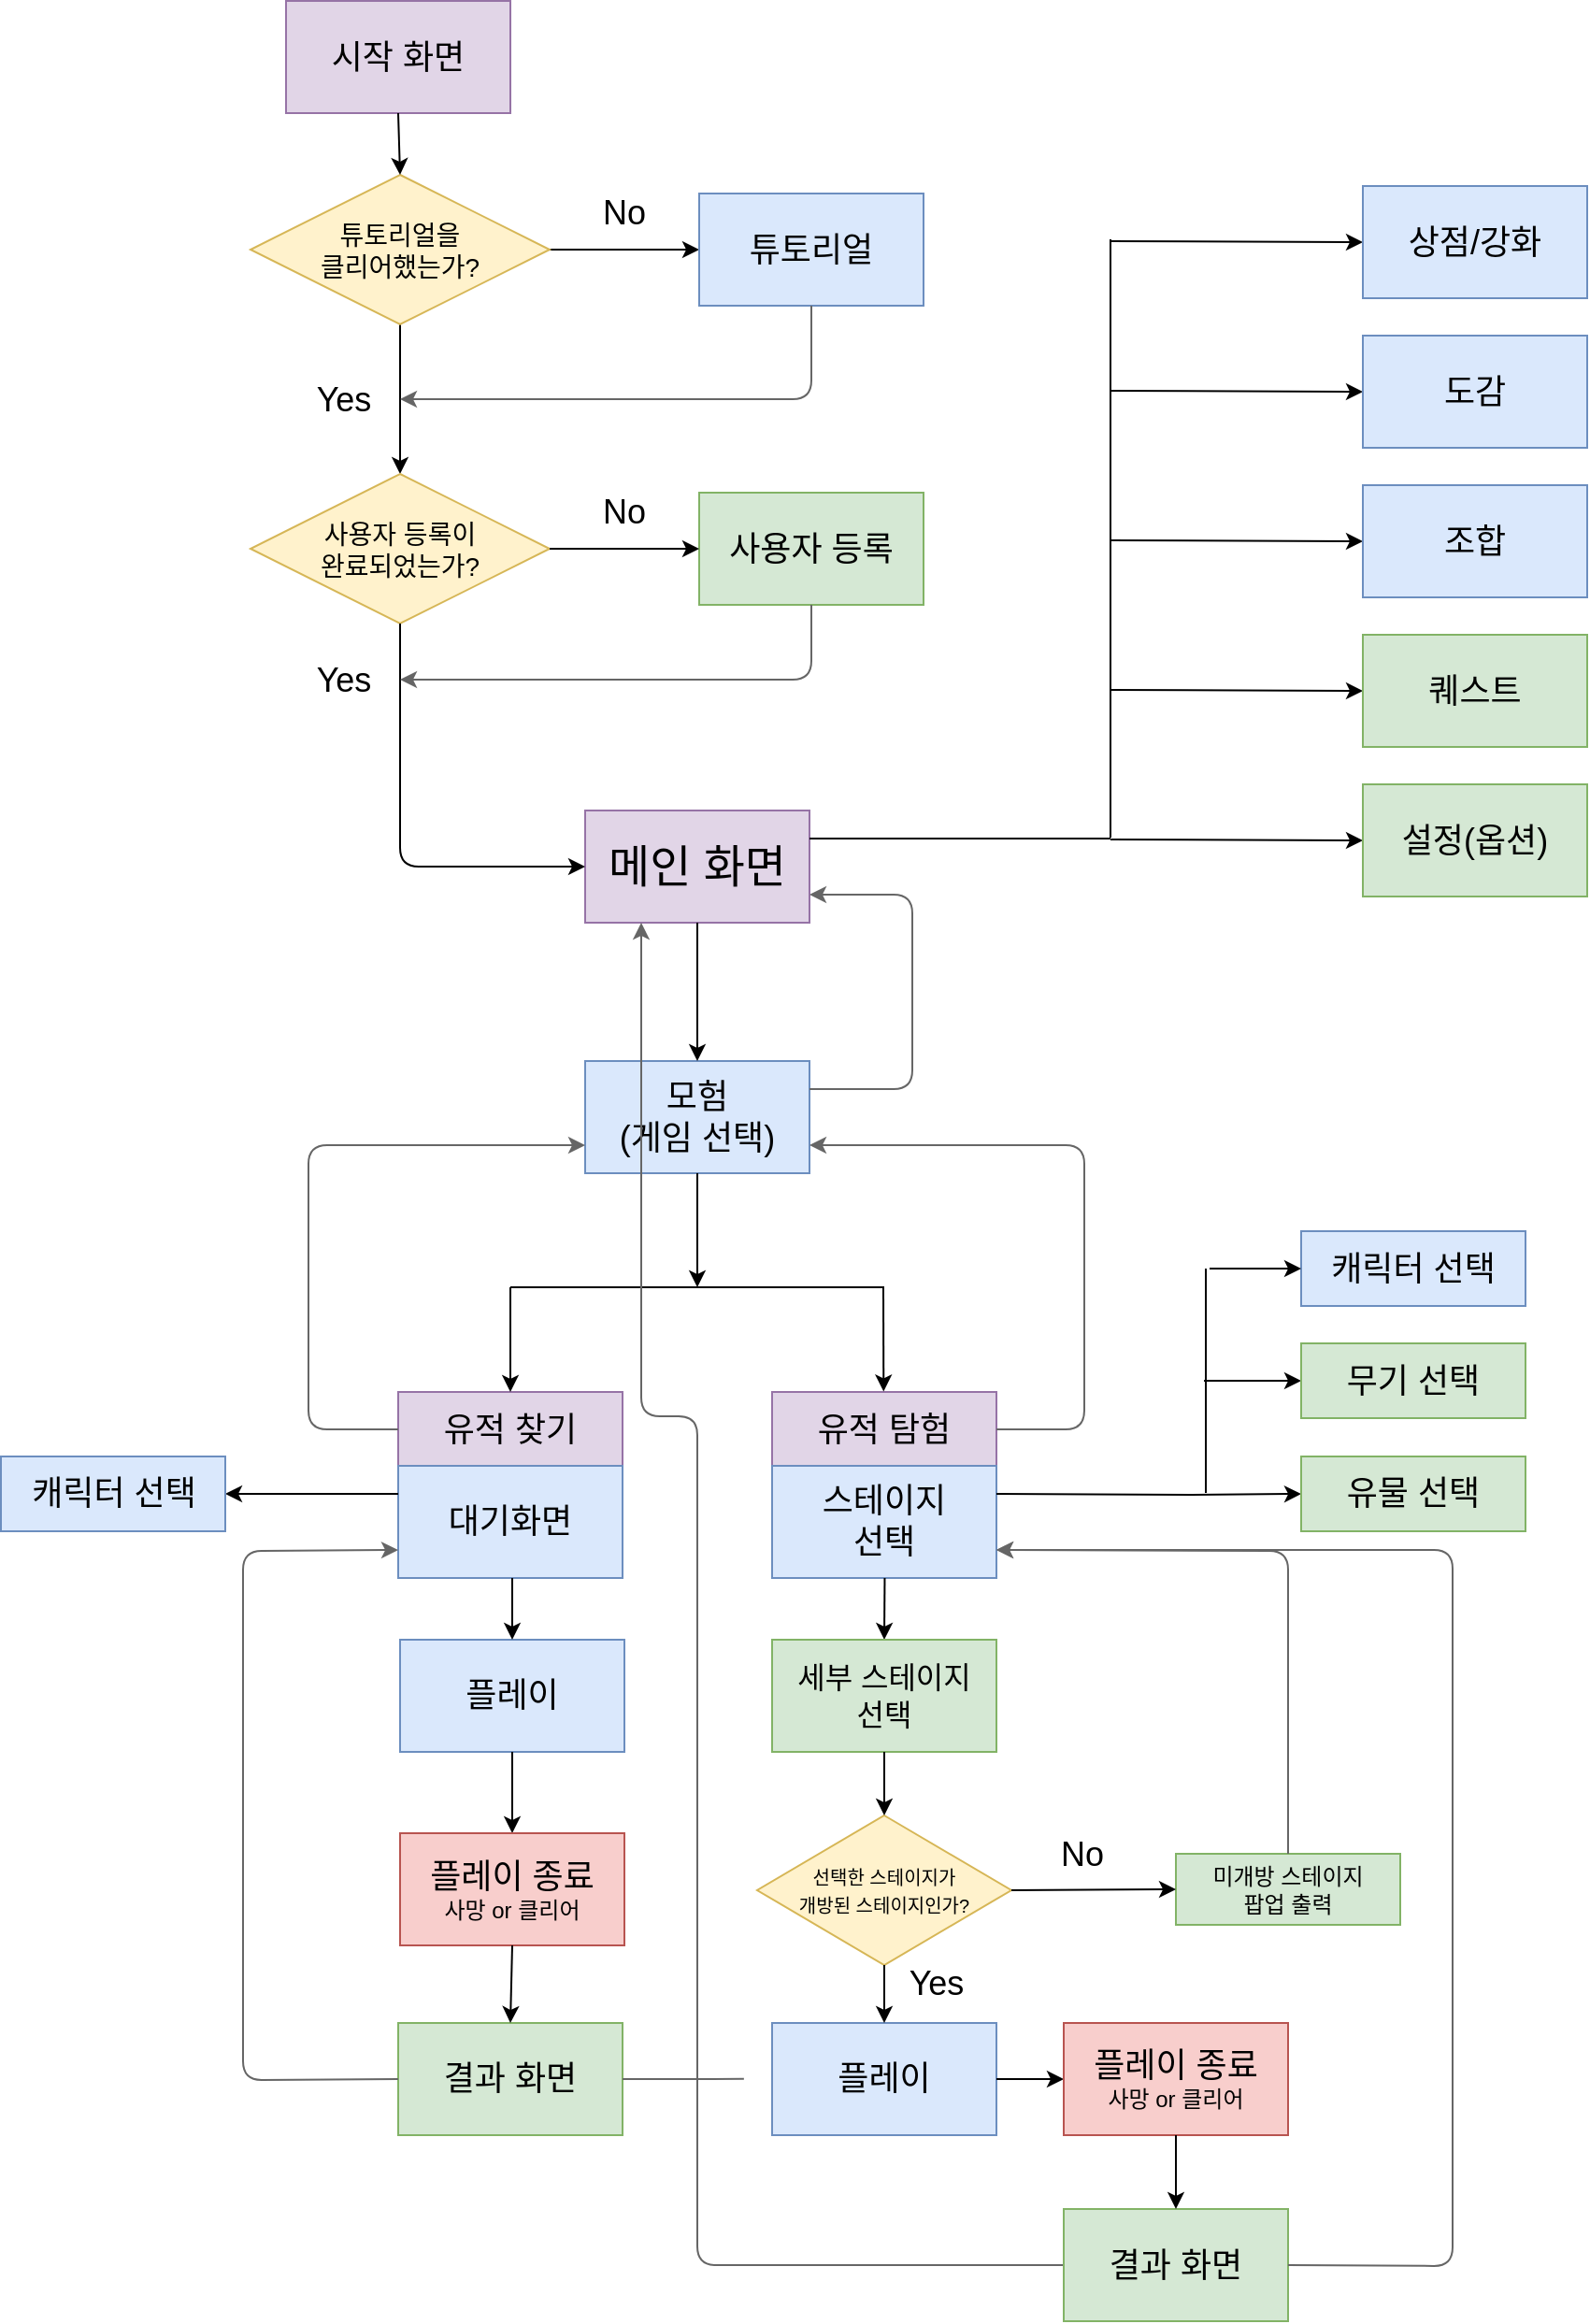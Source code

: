 <mxfile version="10.6.3" type="github"><diagram name="Page-1" id="edf60f1a-56cd-e834-aa8a-f176f3a09ee4"><mxGraphModel dx="803" dy="517" grid="0" gridSize="10" guides="1" tooltips="1" connect="1" arrows="1" fold="1" page="1" pageScale="1" pageWidth="1100" pageHeight="1400" background="#ffffff" math="0" shadow="0"><root><mxCell id="0"/><mxCell id="1" parent="0"/><mxCell id="Gc9QhGea8NeeS_bH-8tl-3" value="&lt;font style=&quot;font-size: 18px&quot;&gt;모험&lt;br&gt;(게임 선택)&lt;br&gt;&lt;/font&gt;" style="rounded=0;whiteSpace=wrap;html=1;fillColor=#dae8fc;strokeColor=#6c8ebf;" vertex="1" parent="1"><mxGeometry x="437" y="646.5" width="120" height="60" as="geometry"/></mxCell><mxCell id="-a4ElGShlZKuBSlE3AAH-1" value="&lt;font style=&quot;font-size: 18px&quot;&gt;시작 화면&lt;/font&gt;" style="rounded=0;whiteSpace=wrap;html=1;fillColor=#e1d5e7;strokeColor=#9673a6;" parent="1" vertex="1"><mxGeometry x="277" y="79.5" width="120" height="60" as="geometry"/></mxCell><mxCell id="-a4ElGShlZKuBSlE3AAH-5" value="" style="edgeStyle=orthogonalEdgeStyle;rounded=0;orthogonalLoop=1;jettySize=auto;html=1;" parent="1" source="-a4ElGShlZKuBSlE3AAH-2" edge="1"><mxGeometry relative="1" as="geometry"><mxPoint x="338" y="332.5" as="targetPoint"/><Array as="points"><mxPoint x="338" y="302.5"/><mxPoint x="338" y="302.5"/></Array></mxGeometry></mxCell><mxCell id="-a4ElGShlZKuBSlE3AAH-7" value="" style="edgeStyle=orthogonalEdgeStyle;rounded=0;orthogonalLoop=1;jettySize=auto;html=1;" parent="1" source="-a4ElGShlZKuBSlE3AAH-2" edge="1"><mxGeometry relative="1" as="geometry"><mxPoint x="498" y="212.5" as="targetPoint"/></mxGeometry></mxCell><mxCell id="-a4ElGShlZKuBSlE3AAH-2" value="&lt;font&gt;&lt;font style=&quot;font-size: 14px&quot;&gt;튜토리얼을&lt;br&gt;클리어했는가?&lt;/font&gt;&lt;br&gt;&lt;/font&gt;" style="rhombus;whiteSpace=wrap;html=1;fillColor=#fff2cc;strokeColor=#d6b656;" parent="1" vertex="1"><mxGeometry x="258" y="172.5" width="160" height="80" as="geometry"/></mxCell><mxCell id="-a4ElGShlZKuBSlE3AAH-3" value="" style="endArrow=classic;html=1;exitX=0.5;exitY=1;exitDx=0;exitDy=0;entryX=0.5;entryY=0;entryDx=0;entryDy=0;" parent="1" source="-a4ElGShlZKuBSlE3AAH-1" target="-a4ElGShlZKuBSlE3AAH-2" edge="1"><mxGeometry width="50" height="50" relative="1" as="geometry"><mxPoint x="258" y="359.5" as="sourcePoint"/><mxPoint x="338" y="199.5" as="targetPoint"/></mxGeometry></mxCell><mxCell id="-a4ElGShlZKuBSlE3AAH-8" value="&lt;font style=&quot;font-size: 18px&quot;&gt;Yes&lt;/font&gt;" style="text;html=1;strokeColor=none;fillColor=none;align=center;verticalAlign=middle;whiteSpace=wrap;rounded=0;" parent="1" vertex="1"><mxGeometry x="288" y="282.5" width="40" height="20" as="geometry"/></mxCell><mxCell id="-a4ElGShlZKuBSlE3AAH-11" value="&lt;font style=&quot;font-size: 18px&quot;&gt;No&lt;/font&gt;" style="text;html=1;strokeColor=none;fillColor=none;align=center;verticalAlign=middle;whiteSpace=wrap;rounded=0;" parent="1" vertex="1"><mxGeometry x="438" y="182.5" width="40" height="20" as="geometry"/></mxCell><mxCell id="-a4ElGShlZKuBSlE3AAH-12" value="&lt;font style=&quot;font-size: 18px&quot;&gt;튜토리얼&lt;/font&gt;" style="rounded=0;whiteSpace=wrap;html=1;fillColor=#dae8fc;strokeColor=#6c8ebf;" parent="1" vertex="1"><mxGeometry x="498" y="182.5" width="120" height="60" as="geometry"/></mxCell><mxCell id="-a4ElGShlZKuBSlE3AAH-13" value="&lt;font style=&quot;font-size: 18px&quot;&gt;사용자 등록&lt;/font&gt;" style="rounded=0;whiteSpace=wrap;html=1;fillColor=#d5e8d4;strokeColor=#82b366;" parent="1" vertex="1"><mxGeometry x="498" y="342.5" width="120" height="60" as="geometry"/></mxCell><mxCell id="-a4ElGShlZKuBSlE3AAH-15" value="" style="endArrow=classic;html=1;exitX=0.5;exitY=1;exitDx=0;exitDy=0;fillColor=#f5f5f5;strokeColor=#666666;" parent="1" source="-a4ElGShlZKuBSlE3AAH-12" edge="1"><mxGeometry width="50" height="50" relative="1" as="geometry"><mxPoint x="258" y="462.5" as="sourcePoint"/><mxPoint x="338" y="292.5" as="targetPoint"/><Array as="points"><mxPoint x="558" y="292.5"/></Array></mxGeometry></mxCell><mxCell id="-a4ElGShlZKuBSlE3AAH-16" value="&lt;font&gt;&lt;font style=&quot;font-size: 14px&quot;&gt;사용자 등록이&lt;br&gt;완료되었는가?&lt;/font&gt;&lt;br&gt;&lt;/font&gt;" style="rhombus;whiteSpace=wrap;html=1;fillColor=#fff2cc;strokeColor=#d6b656;" parent="1" vertex="1"><mxGeometry x="258" y="332.5" width="160" height="80" as="geometry"/></mxCell><mxCell id="-a4ElGShlZKuBSlE3AAH-18" value="&lt;font style=&quot;font-size: 24px&quot;&gt;메인 화면&lt;/font&gt;" style="rounded=0;whiteSpace=wrap;html=1;fillColor=#e1d5e7;strokeColor=#9673a6;" parent="1" vertex="1"><mxGeometry x="437" y="512.5" width="120" height="60" as="geometry"/></mxCell><mxCell id="-a4ElGShlZKuBSlE3AAH-19" value="" style="endArrow=classic;html=1;entryX=0;entryY=0.5;entryDx=0;entryDy=0;exitX=0.5;exitY=1;exitDx=0;exitDy=0;" parent="1" source="-a4ElGShlZKuBSlE3AAH-16" target="-a4ElGShlZKuBSlE3AAH-18" edge="1"><mxGeometry width="50" height="50" relative="1" as="geometry"><mxPoint x="258" y="612.5" as="sourcePoint"/><mxPoint x="308" y="562.5" as="targetPoint"/><Array as="points"><mxPoint x="338" y="542.5"/></Array></mxGeometry></mxCell><mxCell id="-a4ElGShlZKuBSlE3AAH-20" value="" style="edgeStyle=orthogonalEdgeStyle;rounded=0;orthogonalLoop=1;jettySize=auto;html=1;" parent="1" edge="1"><mxGeometry relative="1" as="geometry"><mxPoint x="418" y="372.5" as="sourcePoint"/><mxPoint x="498" y="372.5" as="targetPoint"/></mxGeometry></mxCell><mxCell id="-a4ElGShlZKuBSlE3AAH-21" value="&lt;font style=&quot;font-size: 18px&quot;&gt;Yes&lt;/font&gt;" style="text;html=1;strokeColor=none;fillColor=none;align=center;verticalAlign=middle;whiteSpace=wrap;rounded=0;" parent="1" vertex="1"><mxGeometry x="288" y="432.5" width="40" height="20" as="geometry"/></mxCell><mxCell id="-a4ElGShlZKuBSlE3AAH-22" value="&lt;font style=&quot;font-size: 18px&quot;&gt;No&lt;/font&gt;" style="text;html=1;strokeColor=none;fillColor=none;align=center;verticalAlign=middle;whiteSpace=wrap;rounded=0;" parent="1" vertex="1"><mxGeometry x="438" y="342.5" width="40" height="20" as="geometry"/></mxCell><mxCell id="-a4ElGShlZKuBSlE3AAH-24" value="" style="endArrow=classic;html=1;exitX=0.5;exitY=1;exitDx=0;exitDy=0;fillColor=#f5f5f5;strokeColor=#666666;" parent="1" source="-a4ElGShlZKuBSlE3AAH-13" edge="1"><mxGeometry width="50" height="50" relative="1" as="geometry"><mxPoint x="568" y="407.5" as="sourcePoint"/><mxPoint x="338" y="442.5" as="targetPoint"/><Array as="points"><mxPoint x="558" y="442.5"/></Array></mxGeometry></mxCell><mxCell id="-a4ElGShlZKuBSlE3AAH-25" value="" style="endArrow=none;html=1;" parent="1" edge="1"><mxGeometry width="50" height="50" relative="1" as="geometry"><mxPoint x="718" y="527.5" as="sourcePoint"/><mxPoint x="557" y="527.5" as="targetPoint"/></mxGeometry></mxCell><mxCell id="-a4ElGShlZKuBSlE3AAH-26" value="" style="endArrow=none;html=1;" parent="1" edge="1"><mxGeometry width="50" height="50" relative="1" as="geometry"><mxPoint x="718" y="527" as="sourcePoint"/><mxPoint x="718" y="207" as="targetPoint"/></mxGeometry></mxCell><mxCell id="-a4ElGShlZKuBSlE3AAH-27" value="" style="endArrow=classic;html=1;entryX=0;entryY=0.5;entryDx=0;entryDy=0;" parent="1" target="-a4ElGShlZKuBSlE3AAH-28" edge="1"><mxGeometry width="50" height="50" relative="1" as="geometry"><mxPoint x="718" y="208" as="sourcePoint"/><mxPoint x="768" y="168" as="targetPoint"/></mxGeometry></mxCell><mxCell id="-a4ElGShlZKuBSlE3AAH-28" value="&lt;font style=&quot;font-size: 18px&quot;&gt;상점/강화&lt;/font&gt;" style="rounded=0;whiteSpace=wrap;html=1;fillColor=#dae8fc;strokeColor=#6c8ebf;" parent="1" vertex="1"><mxGeometry x="853.0" y="178.5" width="120" height="60" as="geometry"/></mxCell><mxCell id="-a4ElGShlZKuBSlE3AAH-33" value="" style="endArrow=classic;html=1;entryX=0;entryY=0.5;entryDx=0;entryDy=0;" parent="1" target="-a4ElGShlZKuBSlE3AAH-34" edge="1"><mxGeometry width="50" height="50" relative="1" as="geometry"><mxPoint x="718.0" y="288" as="sourcePoint"/><mxPoint x="768" y="248" as="targetPoint"/></mxGeometry></mxCell><mxCell id="-a4ElGShlZKuBSlE3AAH-34" value="&lt;font style=&quot;font-size: 18px&quot;&gt;도감&lt;/font&gt;" style="rounded=0;whiteSpace=wrap;html=1;fillColor=#dae8fc;strokeColor=#6c8ebf;" parent="1" vertex="1"><mxGeometry x="853.0" y="258.5" width="120" height="60" as="geometry"/></mxCell><mxCell id="-a4ElGShlZKuBSlE3AAH-35" value="" style="endArrow=classic;html=1;entryX=0;entryY=0.5;entryDx=0;entryDy=0;" parent="1" target="-a4ElGShlZKuBSlE3AAH-36" edge="1"><mxGeometry width="50" height="50" relative="1" as="geometry"><mxPoint x="718.0" y="368" as="sourcePoint"/><mxPoint x="768" y="328" as="targetPoint"/></mxGeometry></mxCell><mxCell id="-a4ElGShlZKuBSlE3AAH-36" value="&lt;font style=&quot;font-size: 18px&quot;&gt;조합&lt;/font&gt;" style="rounded=0;whiteSpace=wrap;html=1;fillColor=#dae8fc;strokeColor=#6c8ebf;" parent="1" vertex="1"><mxGeometry x="853.0" y="338.5" width="120" height="60" as="geometry"/></mxCell><mxCell id="-a4ElGShlZKuBSlE3AAH-39" value="" style="endArrow=classic;html=1;entryX=0;entryY=0.5;entryDx=0;entryDy=0;" parent="1" target="-a4ElGShlZKuBSlE3AAH-40" edge="1"><mxGeometry width="50" height="50" relative="1" as="geometry"><mxPoint x="718.0" y="448" as="sourcePoint"/><mxPoint x="768" y="408" as="targetPoint"/></mxGeometry></mxCell><mxCell id="-a4ElGShlZKuBSlE3AAH-40" value="&lt;font style=&quot;font-size: 18px&quot;&gt;퀘스트&lt;/font&gt;" style="rounded=0;whiteSpace=wrap;html=1;fillColor=#d5e8d4;strokeColor=#82b366;" parent="1" vertex="1"><mxGeometry x="853.0" y="418.5" width="120" height="60" as="geometry"/></mxCell><mxCell id="-a4ElGShlZKuBSlE3AAH-43" value="" style="endArrow=classic;html=1;entryX=0;entryY=0.5;entryDx=0;entryDy=0;" parent="1" target="-a4ElGShlZKuBSlE3AAH-44" edge="1"><mxGeometry width="50" height="50" relative="1" as="geometry"><mxPoint x="718.0" y="528" as="sourcePoint"/><mxPoint x="768" y="488" as="targetPoint"/></mxGeometry></mxCell><mxCell id="-a4ElGShlZKuBSlE3AAH-44" value="&lt;font style=&quot;font-size: 18px&quot;&gt;설정(옵션)&lt;/font&gt;" style="rounded=0;whiteSpace=wrap;html=1;fillColor=#d5e8d4;strokeColor=#82b366;" parent="1" vertex="1"><mxGeometry x="853.0" y="498.5" width="120" height="60" as="geometry"/></mxCell><mxCell id="-a4ElGShlZKuBSlE3AAH-46" value="" style="endArrow=none;html=1;" parent="1" edge="1"><mxGeometry width="50" height="50" relative="1" as="geometry"><mxPoint x="397" y="767.5" as="sourcePoint"/><mxPoint x="597" y="767.5" as="targetPoint"/></mxGeometry></mxCell><mxCell id="-a4ElGShlZKuBSlE3AAH-49" value="&lt;font style=&quot;font-size: 18px&quot;&gt;유적 찾기&lt;/font&gt;" style="rounded=0;whiteSpace=wrap;html=1;fillColor=#e1d5e7;strokeColor=#9673a6;" parent="1" vertex="1"><mxGeometry x="337" y="823.5" width="120" height="40" as="geometry"/></mxCell><mxCell id="-a4ElGShlZKuBSlE3AAH-50" value="&lt;font style=&quot;font-size: 18px&quot;&gt;유적 탐험&lt;/font&gt;" style="rounded=0;whiteSpace=wrap;html=1;fillColor=#e1d5e7;strokeColor=#9673a6;" parent="1" vertex="1"><mxGeometry x="537" y="823.5" width="120" height="40" as="geometry"/></mxCell><mxCell id="-a4ElGShlZKuBSlE3AAH-51" value="&lt;font style=&quot;font-size: 18px&quot;&gt;스테이지&lt;br&gt;선택&lt;/font&gt;&lt;br&gt;" style="rounded=0;whiteSpace=wrap;html=1;fillColor=#dae8fc;strokeColor=#6c8ebf;" parent="1" vertex="1"><mxGeometry x="537" y="863" width="120" height="60" as="geometry"/></mxCell><mxCell id="-a4ElGShlZKuBSlE3AAH-52" value="" style="endArrow=classic;html=1;entryX=0.5;entryY=0;entryDx=0;entryDy=0;" parent="1" target="-a4ElGShlZKuBSlE3AAH-49" edge="1"><mxGeometry width="50" height="50" relative="1" as="geometry"><mxPoint x="397" y="767.5" as="sourcePoint"/><mxPoint x="308" y="984.5" as="targetPoint"/><Array as="points"><mxPoint x="397" y="767.5"/></Array></mxGeometry></mxCell><mxCell id="-a4ElGShlZKuBSlE3AAH-53" value="" style="endArrow=classic;html=1;entryX=0.5;entryY=0;entryDx=0;entryDy=0;" parent="1" edge="1"><mxGeometry width="50" height="50" relative="1" as="geometry"><mxPoint x="596.5" y="767.5" as="sourcePoint"/><mxPoint x="596.643" y="823.214" as="targetPoint"/><Array as="points"><mxPoint x="596.5" y="767.5"/></Array></mxGeometry></mxCell><mxCell id="-a4ElGShlZKuBSlE3AAH-55" value="&lt;font style=&quot;font-size: 18px&quot;&gt;대기화면&lt;/font&gt;" style="rounded=0;whiteSpace=wrap;html=1;fillColor=#dae8fc;strokeColor=#6c8ebf;" parent="1" vertex="1"><mxGeometry x="337" y="863" width="120" height="60" as="geometry"/></mxCell><mxCell id="-a4ElGShlZKuBSlE3AAH-59" value="&lt;font style=&quot;font-size: 18px&quot;&gt;플레이&lt;br&gt;&lt;/font&gt;" style="rounded=0;whiteSpace=wrap;html=1;fillColor=#dae8fc;strokeColor=#6c8ebf;" parent="1" vertex="1"><mxGeometry x="338" y="956" width="120" height="60" as="geometry"/></mxCell><mxCell id="-a4ElGShlZKuBSlE3AAH-60" value="" style="endArrow=classic;html=1;entryX=0.5;entryY=0;entryDx=0;entryDy=0;" parent="1" target="-a4ElGShlZKuBSlE3AAH-59" edge="1"><mxGeometry width="50" height="50" relative="1" as="geometry"><mxPoint x="398" y="923" as="sourcePoint"/><mxPoint x="309" y="1140" as="targetPoint"/><Array as="points"><mxPoint x="398" y="923"/></Array></mxGeometry></mxCell><mxCell id="-a4ElGShlZKuBSlE3AAH-62" value="&lt;span style=&quot;font-size: 18px&quot;&gt;플레이&lt;/span&gt;&lt;br&gt;" style="rounded=0;whiteSpace=wrap;html=1;fillColor=#dae8fc;strokeColor=#6c8ebf;" parent="1" vertex="1"><mxGeometry x="537" y="1161" width="120" height="60" as="geometry"/></mxCell><mxCell id="-a4ElGShlZKuBSlE3AAH-63" value="" style="endArrow=classic;html=1;exitX=0.5;exitY=1;exitDx=0;exitDy=0;entryX=0.5;entryY=0;entryDx=0;entryDy=0;" parent="1" target="Gc9QhGea8NeeS_bH-8tl-43" edge="1"><mxGeometry width="50" height="50" relative="1" as="geometry"><mxPoint x="597.235" y="923.029" as="sourcePoint"/><mxPoint x="633" y="943.5" as="targetPoint"/></mxGeometry></mxCell><mxCell id="-a4ElGShlZKuBSlE3AAH-65" value="" style="endArrow=classic;html=1;exitX=1;exitY=0.5;exitDx=0;exitDy=0;entryX=0;entryY=0.5;entryDx=0;entryDy=0;" parent="1" source="-a4ElGShlZKuBSlE3AAH-62" target="Gc9QhGea8NeeS_bH-8tl-51" edge="1"><mxGeometry width="50" height="50" relative="1" as="geometry"><mxPoint x="631" y="1249.5" as="sourcePoint"/><mxPoint x="597" y="1265.5" as="targetPoint"/></mxGeometry></mxCell><mxCell id="-a4ElGShlZKuBSlE3AAH-68" value="" style="endArrow=classic;html=1;exitX=0.5;exitY=1;exitDx=0;exitDy=0;entryX=0.5;entryY=0;entryDx=0;entryDy=0;" parent="1" target="Gc9QhGea8NeeS_bH-8tl-46" edge="1"><mxGeometry width="50" height="50" relative="1" as="geometry"><mxPoint x="398" y="1016" as="sourcePoint"/><mxPoint x="398" y="1051.5" as="targetPoint"/></mxGeometry></mxCell><mxCell id="-a4ElGShlZKuBSlE3AAH-75" value="" style="endArrow=classic;html=1;entryX=0.25;entryY=1;entryDx=0;entryDy=0;fillColor=#f5f5f5;strokeColor=#666666;exitX=0;exitY=0.5;exitDx=0;exitDy=0;" parent="1" target="-a4ElGShlZKuBSlE3AAH-18" edge="1" source="Gc9QhGea8NeeS_bH-8tl-52"><mxGeometry width="50" height="50" relative="1" as="geometry"><mxPoint x="497" y="1140.5" as="sourcePoint"/><mxPoint x="467" y="590.5" as="targetPoint"/><Array as="points"><mxPoint x="497" y="1290.5"/><mxPoint x="497" y="836.5"/><mxPoint x="467" y="836.5"/></Array></mxGeometry></mxCell><mxCell id="Gc9QhGea8NeeS_bH-8tl-4" value="" style="endArrow=classic;html=1;exitX=0.5;exitY=1;exitDx=0;exitDy=0;entryX=0.5;entryY=0;entryDx=0;entryDy=0;" edge="1" parent="1" source="-a4ElGShlZKuBSlE3AAH-18" target="Gc9QhGea8NeeS_bH-8tl-3"><mxGeometry width="50" height="50" relative="1" as="geometry"><mxPoint x="661" y="912" as="sourcePoint"/><mxPoint x="711" y="862" as="targetPoint"/></mxGeometry></mxCell><mxCell id="Gc9QhGea8NeeS_bH-8tl-5" value="" style="endArrow=classic;html=1;exitX=0.5;exitY=1;exitDx=0;exitDy=0;" edge="1" parent="1" source="Gc9QhGea8NeeS_bH-8tl-3"><mxGeometry width="50" height="50" relative="1" as="geometry"><mxPoint x="512" y="713.5" as="sourcePoint"/><mxPoint x="497" y="767.5" as="targetPoint"/></mxGeometry></mxCell><mxCell id="Gc9QhGea8NeeS_bH-8tl-6" value="" style="endArrow=classic;html=1;entryX=1;entryY=0.75;entryDx=0;entryDy=0;exitX=1;exitY=0.25;exitDx=0;exitDy=0;fillColor=#f5f5f5;strokeColor=#666666;" edge="1" parent="1" source="Gc9QhGea8NeeS_bH-8tl-3" target="-a4ElGShlZKuBSlE3AAH-18"><mxGeometry width="50" height="50" relative="1" as="geometry"><mxPoint x="612" y="632.5" as="sourcePoint"/><mxPoint x="572" y="560.5" as="targetPoint"/><Array as="points"><mxPoint x="612" y="661.5"/><mxPoint x="612" y="557.5"/></Array></mxGeometry></mxCell><mxCell id="Gc9QhGea8NeeS_bH-8tl-7" value="" style="endArrow=classic;html=1;entryX=1;entryY=0.75;entryDx=0;entryDy=0;exitX=1;exitY=0.5;exitDx=0;exitDy=0;fillColor=#f5f5f5;strokeColor=#666666;" edge="1" parent="1" source="-a4ElGShlZKuBSlE3AAH-50" target="Gc9QhGea8NeeS_bH-8tl-3"><mxGeometry width="50" height="50" relative="1" as="geometry"><mxPoint x="694" y="865.5" as="sourcePoint"/><mxPoint x="657" y="748.672" as="targetPoint"/><Array as="points"><mxPoint x="704" y="843.5"/><mxPoint x="704" y="691.5"/></Array></mxGeometry></mxCell><mxCell id="Gc9QhGea8NeeS_bH-8tl-8" value="" style="endArrow=classic;html=1;entryX=0;entryY=0.75;entryDx=0;entryDy=0;exitX=0;exitY=0.5;exitDx=0;exitDy=0;fillColor=#f5f5f5;strokeColor=#666666;" edge="1" parent="1" source="-a4ElGShlZKuBSlE3AAH-49" target="Gc9QhGea8NeeS_bH-8tl-3"><mxGeometry width="50" height="50" relative="1" as="geometry"><mxPoint x="667" y="862.845" as="sourcePoint"/><mxPoint x="567" y="701.466" as="targetPoint"/><Array as="points"><mxPoint x="289" y="843.5"/><mxPoint x="289" y="691.5"/></Array></mxGeometry></mxCell><mxCell id="Gc9QhGea8NeeS_bH-8tl-12" value="" style="endArrow=classic;html=1;exitX=0;exitY=0.25;exitDx=0;exitDy=0;entryX=1;entryY=0.5;entryDx=0;entryDy=0;" edge="1" parent="1" source="-a4ElGShlZKuBSlE3AAH-55" target="Gc9QhGea8NeeS_bH-8tl-13"><mxGeometry width="50" height="50" relative="1" as="geometry"><mxPoint x="377.103" y="831.19" as="sourcePoint"/><mxPoint x="245" y="887.5" as="targetPoint"/></mxGeometry></mxCell><mxCell id="Gc9QhGea8NeeS_bH-8tl-13" value="&lt;font style=&quot;font-size: 18px&quot;&gt;캐릭터 선택&lt;/font&gt;" style="rounded=0;whiteSpace=wrap;html=1;fillColor=#dae8fc;strokeColor=#6c8ebf;" vertex="1" parent="1"><mxGeometry x="124.5" y="858" width="120" height="40" as="geometry"/></mxCell><mxCell id="Gc9QhGea8NeeS_bH-8tl-19" value="" style="endArrow=classic;html=1;entryX=0;entryY=0.5;entryDx=0;entryDy=0;" edge="1" parent="1" target="Gc9QhGea8NeeS_bH-8tl-28"><mxGeometry width="50" height="50" relative="1" as="geometry"><mxPoint x="762" y="878.5" as="sourcePoint"/><mxPoint x="805" y="889.5" as="targetPoint"/></mxGeometry></mxCell><mxCell id="Gc9QhGea8NeeS_bH-8tl-20" value="" style="endArrow=none;html=1;exitX=1;exitY=0.25;exitDx=0;exitDy=0;" edge="1" parent="1" source="-a4ElGShlZKuBSlE3AAH-51"><mxGeometry width="50" height="50" relative="1" as="geometry"><mxPoint x="694" y="918.5" as="sourcePoint"/><mxPoint x="763" y="878.5" as="targetPoint"/></mxGeometry></mxCell><mxCell id="Gc9QhGea8NeeS_bH-8tl-23" value="&lt;font style=&quot;font-size: 18px&quot;&gt;캐릭터 선택&lt;/font&gt;" style="rounded=0;whiteSpace=wrap;html=1;fillColor=#dae8fc;strokeColor=#6c8ebf;" vertex="1" parent="1"><mxGeometry x="820" y="737.5" width="120" height="40" as="geometry"/></mxCell><mxCell id="Gc9QhGea8NeeS_bH-8tl-28" value="&lt;font style=&quot;font-size: 18px&quot;&gt;유물 선택&lt;br&gt;&lt;/font&gt;" style="rounded=0;whiteSpace=wrap;html=1;fillColor=#d5e8d4;strokeColor=#82b366;" vertex="1" parent="1"><mxGeometry x="820" y="858" width="120" height="40" as="geometry"/></mxCell><mxCell id="Gc9QhGea8NeeS_bH-8tl-31" value="" style="endArrow=none;html=1;" edge="1" parent="1"><mxGeometry width="50" height="50" relative="1" as="geometry"><mxPoint x="769" y="877.5" as="sourcePoint"/><mxPoint x="769" y="757.5" as="targetPoint"/></mxGeometry></mxCell><mxCell id="Gc9QhGea8NeeS_bH-8tl-32" value="" style="endArrow=classic;html=1;entryX=0;entryY=0.5;entryDx=0;entryDy=0;" edge="1" parent="1" target="Gc9QhGea8NeeS_bH-8tl-33"><mxGeometry width="50" height="50" relative="1" as="geometry"><mxPoint x="768" y="817.5" as="sourcePoint"/><mxPoint x="805" y="827.5" as="targetPoint"/></mxGeometry></mxCell><mxCell id="Gc9QhGea8NeeS_bH-8tl-33" value="&lt;font style=&quot;font-size: 18px&quot;&gt;무기 선택&lt;br&gt;&lt;/font&gt;" style="rounded=0;whiteSpace=wrap;html=1;fillColor=#d5e8d4;strokeColor=#82b366;" vertex="1" parent="1"><mxGeometry x="820" y="797.5" width="120" height="40" as="geometry"/></mxCell><mxCell id="Gc9QhGea8NeeS_bH-8tl-34" value="" style="endArrow=classic;html=1;entryX=0;entryY=0.5;entryDx=0;entryDy=0;" edge="1" parent="1" target="Gc9QhGea8NeeS_bH-8tl-23"><mxGeometry width="50" height="50" relative="1" as="geometry"><mxPoint x="771" y="757.5" as="sourcePoint"/><mxPoint x="830.143" y="827.643" as="targetPoint"/></mxGeometry></mxCell><mxCell id="Gc9QhGea8NeeS_bH-8tl-35" value="&lt;font style=&quot;font-size: 10px&quot;&gt;선택한 스테이지가&lt;br&gt;개방된 스테이지인가?&lt;/font&gt;&lt;br&gt;" style="rhombus;whiteSpace=wrap;html=1;fillColor=#fff2cc;strokeColor=#d6b656;" vertex="1" parent="1"><mxGeometry x="529" y="1050" width="136" height="80" as="geometry"/></mxCell><mxCell id="Gc9QhGea8NeeS_bH-8tl-36" value="" style="endArrow=classic;html=1;exitX=0.5;exitY=1;exitDx=0;exitDy=0;entryX=0.5;entryY=0;entryDx=0;entryDy=0;" edge="1" parent="1" source="Gc9QhGea8NeeS_bH-8tl-35" target="-a4ElGShlZKuBSlE3AAH-62"><mxGeometry width="50" height="50" relative="1" as="geometry"><mxPoint x="597" y="1149.5" as="sourcePoint"/><mxPoint x="793" y="1107.5" as="targetPoint"/></mxGeometry></mxCell><mxCell id="Gc9QhGea8NeeS_bH-8tl-40" value="&lt;font style=&quot;font-size: 12px&quot;&gt;미개방 스테이지&lt;br&gt;팝업 출력&lt;/font&gt;&lt;br&gt;" style="rounded=0;whiteSpace=wrap;html=1;fillColor=#d5e8d4;strokeColor=#82b366;" vertex="1" parent="1"><mxGeometry x="753" y="1070.5" width="120" height="38" as="geometry"/></mxCell><mxCell id="Gc9QhGea8NeeS_bH-8tl-41" value="" style="endArrow=classic;html=1;exitX=1;exitY=0.5;exitDx=0;exitDy=0;entryX=0;entryY=0.5;entryDx=0;entryDy=0;" edge="1" parent="1" source="Gc9QhGea8NeeS_bH-8tl-35" target="Gc9QhGea8NeeS_bH-8tl-40"><mxGeometry width="50" height="50" relative="1" as="geometry"><mxPoint x="673" y="1026.5" as="sourcePoint"/><mxPoint x="723" y="976.5" as="targetPoint"/></mxGeometry></mxCell><mxCell id="Gc9QhGea8NeeS_bH-8tl-42" value="" style="endArrow=classic;html=1;exitX=0.5;exitY=0;exitDx=0;exitDy=0;entryX=1;entryY=0.75;entryDx=0;entryDy=0;fillColor=#f5f5f5;strokeColor=#666666;" edge="1" parent="1" source="Gc9QhGea8NeeS_bH-8tl-40" target="-a4ElGShlZKuBSlE3AAH-51"><mxGeometry width="50" height="50" relative="1" as="geometry"><mxPoint x="675" y="999.5" as="sourcePoint"/><mxPoint x="763" y="999.5" as="targetPoint"/><Array as="points"><mxPoint x="813" y="908.5"/></Array></mxGeometry></mxCell><mxCell id="Gc9QhGea8NeeS_bH-8tl-43" value="&lt;font style=&quot;font-size: 16px&quot;&gt;세부 스테이지&lt;br&gt;선택&lt;/font&gt;&lt;br&gt;" style="rounded=0;whiteSpace=wrap;html=1;fillColor=#d5e8d4;strokeColor=#82b366;" vertex="1" parent="1"><mxGeometry x="537" y="956" width="120" height="60" as="geometry"/></mxCell><mxCell id="Gc9QhGea8NeeS_bH-8tl-44" value="" style="endArrow=classic;html=1;exitX=0.5;exitY=1;exitDx=0;exitDy=0;entryX=0.5;entryY=0;entryDx=0;entryDy=0;" edge="1" parent="1" source="Gc9QhGea8NeeS_bH-8tl-43" target="Gc9QhGea8NeeS_bH-8tl-35"><mxGeometry width="50" height="50" relative="1" as="geometry"><mxPoint x="124" y="1452.5" as="sourcePoint"/><mxPoint x="174" y="1402.5" as="targetPoint"/></mxGeometry></mxCell><mxCell id="Gc9QhGea8NeeS_bH-8tl-46" value="&lt;span style=&quot;font-size: 18px&quot;&gt;플레이 종료&lt;br&gt;&lt;/span&gt;사망 or 클리어&lt;br&gt;" style="rounded=0;whiteSpace=wrap;html=1;fillColor=#f8cecc;strokeColor=#b85450;" vertex="1" parent="1"><mxGeometry x="338" y="1059.5" width="120" height="60" as="geometry"/></mxCell><mxCell id="Gc9QhGea8NeeS_bH-8tl-48" value="&lt;span style=&quot;font-size: 18px&quot;&gt;결과 화면&lt;/span&gt;&lt;br&gt;" style="rounded=0;whiteSpace=wrap;html=1;fillColor=#d5e8d4;strokeColor=#82b366;" vertex="1" parent="1"><mxGeometry x="337" y="1161" width="120" height="60" as="geometry"/></mxCell><mxCell id="Gc9QhGea8NeeS_bH-8tl-49" value="" style="endArrow=classic;html=1;exitX=0.5;exitY=1;exitDx=0;exitDy=0;entryX=0.5;entryY=0;entryDx=0;entryDy=0;" edge="1" parent="1" source="Gc9QhGea8NeeS_bH-8tl-46" target="Gc9QhGea8NeeS_bH-8tl-48"><mxGeometry width="50" height="50" relative="1" as="geometry"><mxPoint x="408" y="1026" as="sourcePoint"/><mxPoint x="408" y="1069.5" as="targetPoint"/></mxGeometry></mxCell><mxCell id="Gc9QhGea8NeeS_bH-8tl-50" value="" style="endArrow=classic;html=1;entryX=0;entryY=0.75;entryDx=0;entryDy=0;exitX=0;exitY=0.5;exitDx=0;exitDy=0;fillColor=#f5f5f5;strokeColor=#666666;" edge="1" parent="1" source="Gc9QhGea8NeeS_bH-8tl-48" target="-a4ElGShlZKuBSlE3AAH-55"><mxGeometry width="50" height="50" relative="1" as="geometry"><mxPoint x="218.5" y="1138" as="sourcePoint"/><mxPoint x="318.5" y="986" as="targetPoint"/><Array as="points"><mxPoint x="254" y="1191.5"/><mxPoint x="254" y="908.5"/></Array></mxGeometry></mxCell><mxCell id="Gc9QhGea8NeeS_bH-8tl-51" value="&lt;span style=&quot;font-size: 18px&quot;&gt;플레이 종료&lt;br&gt;&lt;/span&gt;사망 or 클리어&lt;br&gt;" style="rounded=0;whiteSpace=wrap;html=1;fillColor=#f8cecc;strokeColor=#b85450;" vertex="1" parent="1"><mxGeometry x="693" y="1161" width="120" height="60" as="geometry"/></mxCell><mxCell id="Gc9QhGea8NeeS_bH-8tl-52" value="&lt;span style=&quot;font-size: 18px&quot;&gt;결과 화면&lt;/span&gt;&lt;br&gt;" style="rounded=0;whiteSpace=wrap;html=1;fillColor=#d5e8d4;strokeColor=#82b366;" vertex="1" parent="1"><mxGeometry x="693" y="1260.5" width="120" height="60" as="geometry"/></mxCell><mxCell id="Gc9QhGea8NeeS_bH-8tl-53" value="" style="endArrow=classic;html=1;exitX=0.5;exitY=1;exitDx=0;exitDy=0;entryX=0.5;entryY=0;entryDx=0;entryDy=0;" edge="1" parent="1" source="Gc9QhGea8NeeS_bH-8tl-51" target="Gc9QhGea8NeeS_bH-8tl-52"><mxGeometry width="50" height="50" relative="1" as="geometry"><mxPoint x="606.588" y="1231.559" as="sourcePoint"/><mxPoint x="606.588" y="1270.382" as="targetPoint"/></mxGeometry></mxCell><mxCell id="Gc9QhGea8NeeS_bH-8tl-54" value="" style="endArrow=none;html=1;fillColor=#f5f5f5;strokeColor=#666666;entryX=0;entryY=0.5;entryDx=0;entryDy=0;exitX=1;exitY=0.5;exitDx=0;exitDy=0;" edge="1" parent="1" source="Gc9QhGea8NeeS_bH-8tl-48"><mxGeometry width="50" height="50" relative="1" as="geometry"><mxPoint x="466" y="1197.5" as="sourcePoint"/><mxPoint x="521.93" y="1190.919" as="targetPoint"/></mxGeometry></mxCell><mxCell id="Gc9QhGea8NeeS_bH-8tl-56" value="&lt;font style=&quot;font-size: 18px&quot;&gt;Yes&lt;/font&gt;" style="text;html=1;strokeColor=none;fillColor=none;align=center;verticalAlign=middle;whiteSpace=wrap;rounded=0;" vertex="1" parent="1"><mxGeometry x="605" y="1130" width="40" height="20" as="geometry"/></mxCell><mxCell id="Gc9QhGea8NeeS_bH-8tl-57" value="&lt;font style=&quot;font-size: 18px&quot;&gt;No&lt;/font&gt;" style="text;html=1;strokeColor=none;fillColor=none;align=center;verticalAlign=middle;whiteSpace=wrap;rounded=0;" vertex="1" parent="1"><mxGeometry x="682.5" y="1060.5" width="40" height="20" as="geometry"/></mxCell><mxCell id="Gc9QhGea8NeeS_bH-8tl-60" value="" style="endArrow=classic;html=1;fillColor=#f5f5f5;strokeColor=#666666;entryX=1;entryY=0.75;entryDx=0;entryDy=0;exitX=1;exitY=0.5;exitDx=0;exitDy=0;" edge="1" parent="1" source="Gc9QhGea8NeeS_bH-8tl-52" target="-a4ElGShlZKuBSlE3AAH-51"><mxGeometry width="50" height="50" relative="1" as="geometry"><mxPoint x="728" y="1027" as="sourcePoint"/><mxPoint x="778" y="977" as="targetPoint"/><Array as="points"><mxPoint x="901" y="1291"/><mxPoint x="901" y="908"/></Array></mxGeometry></mxCell></root></mxGraphModel></diagram></mxfile>